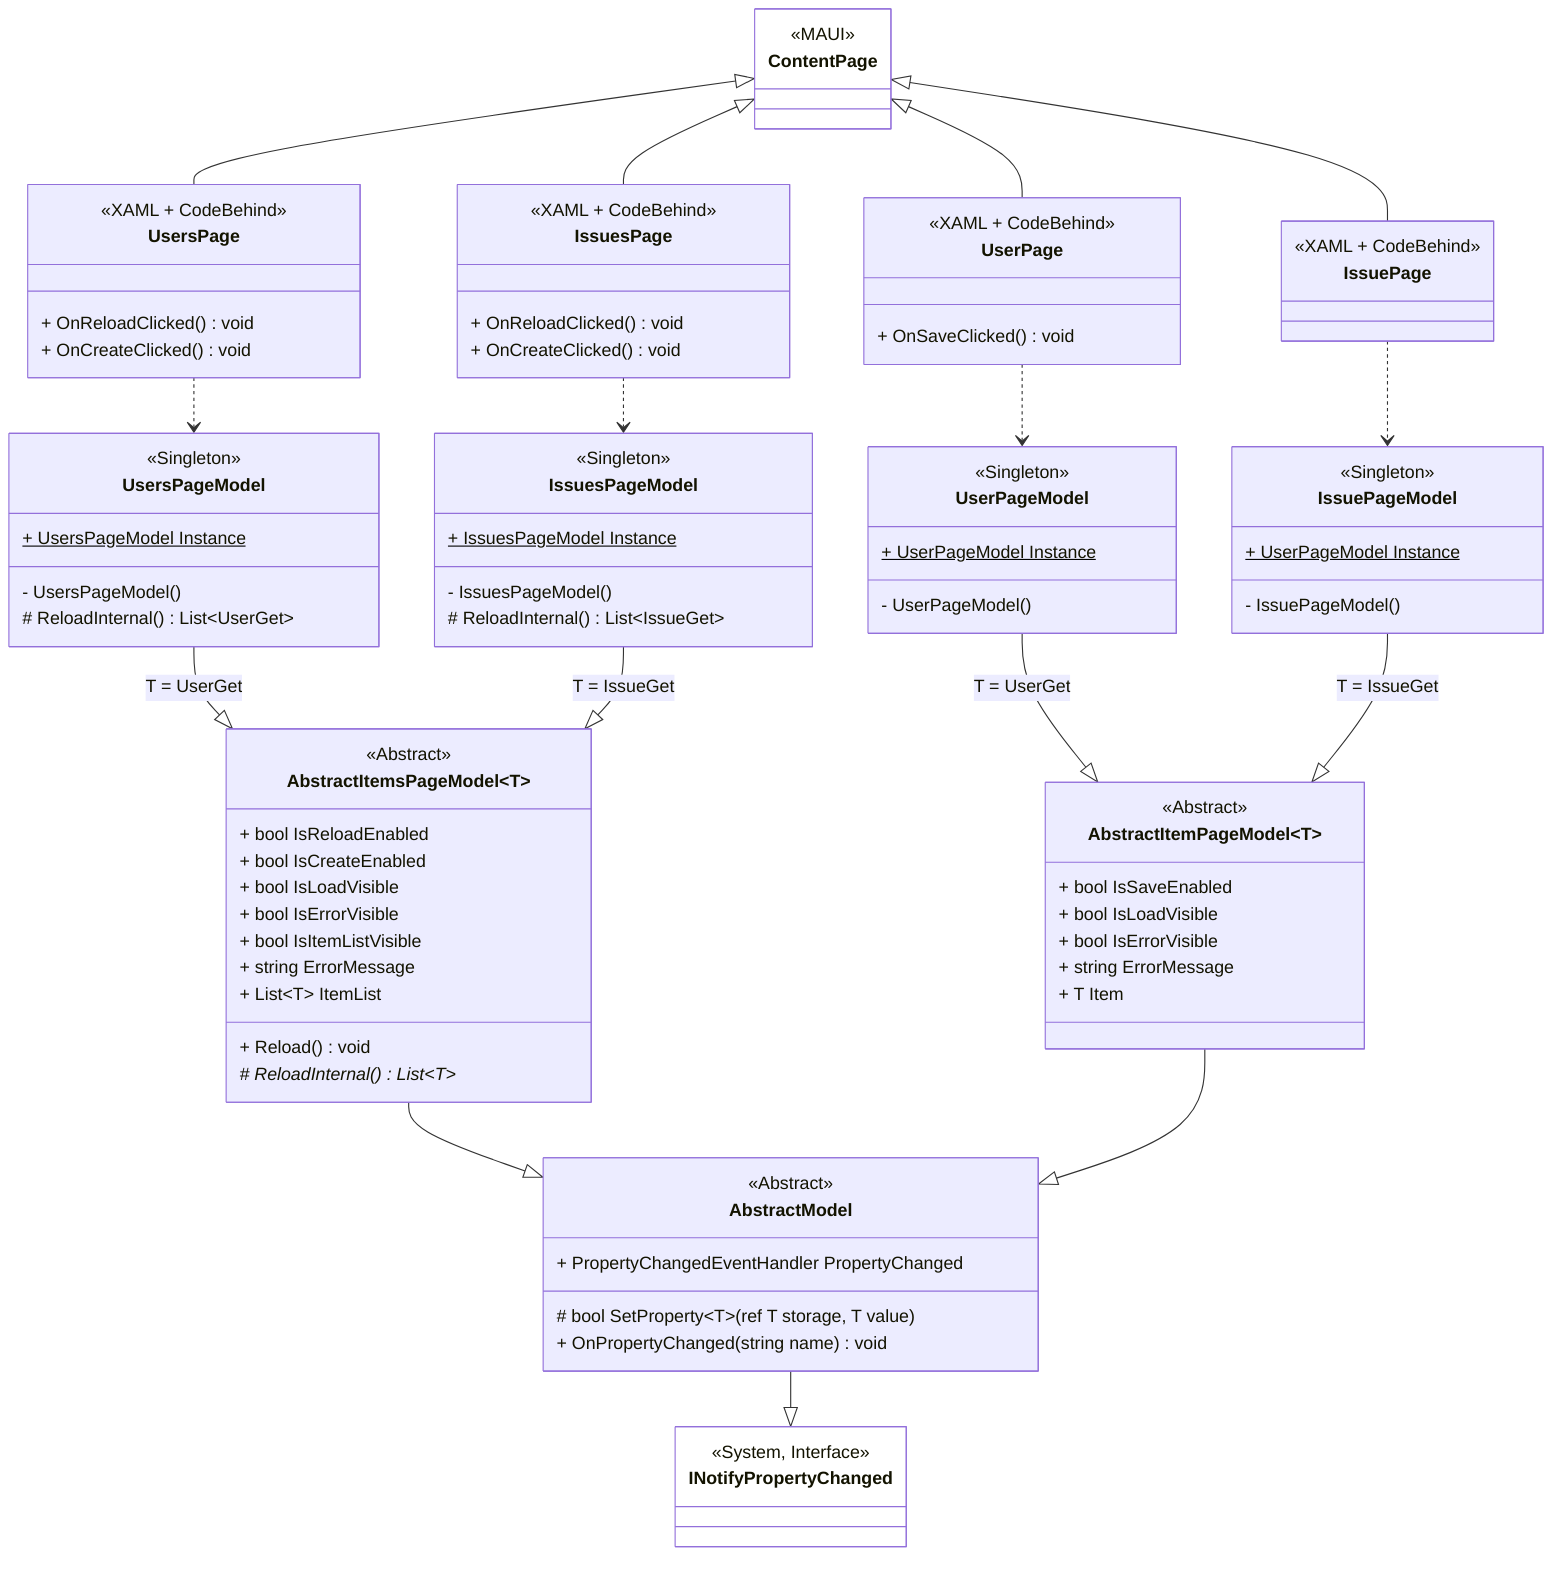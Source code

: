 classDiagram

    class ContentPage {
        <<MAUI>>
    }

    class UsersPage {
        <<XAML + CodeBehind>>
        + OnReloadClicked() void
        + OnCreateClicked() void
    }
    class IssuesPage {
        <<XAML + CodeBehind>>
        + OnReloadClicked() void
        + OnCreateClicked() void
    }
    class UserPage {
        <<XAML + CodeBehind>>
        + OnSaveClicked() void
    }
    class IssuePage {
        <<XAML + CodeBehind>>

    }

    class UsersPageModel {
        <<Singleton>>
        + UsersPageModel Instance $
        - UsersPageModel()
        # ReloadInternal() List~UserGet~
    }
    class IssuesPageModel {
        <<Singleton>>
        + IssuesPageModel Instance $
        - IssuesPageModel()
        # ReloadInternal() List~IssueGet~
    }

    class UserPageModel {
        <<Singleton>>
        + UserPageModel Instance $
        - UserPageModel()
    }
    class IssuePageModel {
        <<Singleton>>
        + UserPageModel Instance $
        - IssuePageModel()
    }

    class AbstractItemsPageModel~T~ {
        <<Abstract>>
        + bool IsReloadEnabled
        + bool IsCreateEnabled
        + bool IsLoadVisible
        + bool IsErrorVisible
        + bool IsItemListVisible
        + string ErrorMessage
        + List~T~ ItemList
        + Reload() void
        # ReloadInternal() List~T~ *
    }
    class AbstractItemPageModel~T~ {
        <<Abstract>>
        + bool IsSaveEnabled
        + bool IsLoadVisible
        + bool IsErrorVisible
        + string ErrorMessage
        + T Item
    }

    class AbstractModel {
        <<Abstract>>
        + PropertyChangedEventHandler PropertyChanged
        # bool SetProperty~T~(ref T storage, T value)
        + OnPropertyChanged(string name) void
    }

    class INotifyPropertyChanged {
        <<System, Interface>>
    }

    ContentPage <|-- UsersPage
    ContentPage <|-- UserPage
    ContentPage <|-- IssuesPage
    ContentPage <|-- IssuePage

    UsersPage ..> UsersPageModel
    IssuesPage ..> IssuesPageModel

    UserPage ..> UserPageModel 
    IssuePage ..> IssuePageModel

    UsersPageModel --|> AbstractItemsPageModel : T = UserGet
    IssuesPageModel --|> AbstractItemsPageModel : T = IssueGet

    UserPageModel --|> AbstractItemPageModel : T = UserGet
    IssuePageModel --|> AbstractItemPageModel : T = IssueGet

    AbstractItemsPageModel --|> AbstractModel
    AbstractItemPageModel --|> AbstractModel

    AbstractModel --|> INotifyPropertyChanged

    style ContentPage fill:white
    style INotifyPropertyChanged fill:white